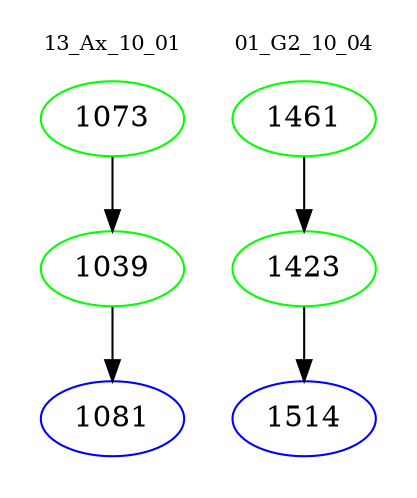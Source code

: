 digraph{
subgraph cluster_0 {
color = white
label = "13_Ax_10_01";
fontsize=10;
T0_1073 [label="1073", color="green"]
T0_1073 -> T0_1039 [color="black"]
T0_1039 [label="1039", color="green"]
T0_1039 -> T0_1081 [color="black"]
T0_1081 [label="1081", color="blue"]
}
subgraph cluster_1 {
color = white
label = "01_G2_10_04";
fontsize=10;
T1_1461 [label="1461", color="green"]
T1_1461 -> T1_1423 [color="black"]
T1_1423 [label="1423", color="green"]
T1_1423 -> T1_1514 [color="black"]
T1_1514 [label="1514", color="blue"]
}
}
